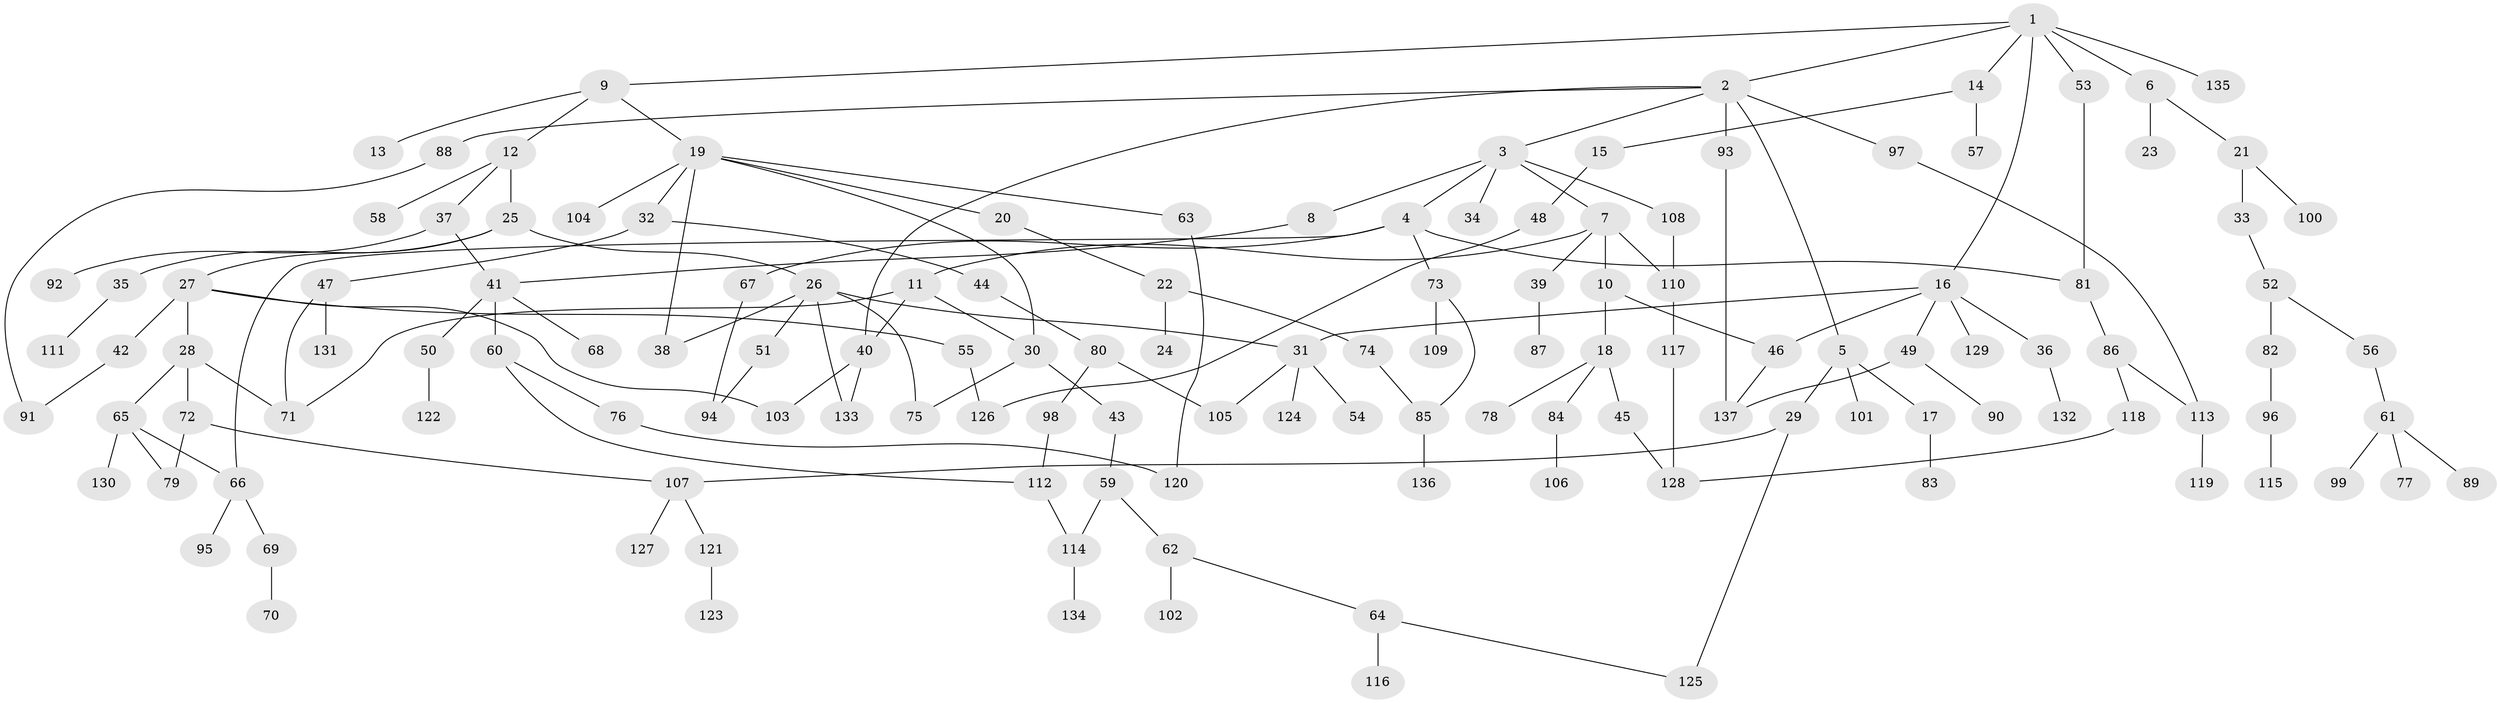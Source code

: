 // coarse degree distribution, {6: 0.057971014492753624, 10: 0.014492753623188406, 4: 0.07246376811594203, 3: 0.2463768115942029, 2: 0.36231884057971014, 5: 0.07246376811594203, 1: 0.17391304347826086}
// Generated by graph-tools (version 1.1) at 2025/43/03/06/25 01:43:18]
// undirected, 137 vertices, 166 edges
graph export_dot {
graph [start="1"]
  node [color=gray90,style=filled];
  1;
  2;
  3;
  4;
  5;
  6;
  7;
  8;
  9;
  10;
  11;
  12;
  13;
  14;
  15;
  16;
  17;
  18;
  19;
  20;
  21;
  22;
  23;
  24;
  25;
  26;
  27;
  28;
  29;
  30;
  31;
  32;
  33;
  34;
  35;
  36;
  37;
  38;
  39;
  40;
  41;
  42;
  43;
  44;
  45;
  46;
  47;
  48;
  49;
  50;
  51;
  52;
  53;
  54;
  55;
  56;
  57;
  58;
  59;
  60;
  61;
  62;
  63;
  64;
  65;
  66;
  67;
  68;
  69;
  70;
  71;
  72;
  73;
  74;
  75;
  76;
  77;
  78;
  79;
  80;
  81;
  82;
  83;
  84;
  85;
  86;
  87;
  88;
  89;
  90;
  91;
  92;
  93;
  94;
  95;
  96;
  97;
  98;
  99;
  100;
  101;
  102;
  103;
  104;
  105;
  106;
  107;
  108;
  109;
  110;
  111;
  112;
  113;
  114;
  115;
  116;
  117;
  118;
  119;
  120;
  121;
  122;
  123;
  124;
  125;
  126;
  127;
  128;
  129;
  130;
  131;
  132;
  133;
  134;
  135;
  136;
  137;
  1 -- 2;
  1 -- 6;
  1 -- 9;
  1 -- 14;
  1 -- 16;
  1 -- 53;
  1 -- 135;
  2 -- 3;
  2 -- 5;
  2 -- 88;
  2 -- 93;
  2 -- 97;
  2 -- 40;
  3 -- 4;
  3 -- 7;
  3 -- 8;
  3 -- 34;
  3 -- 108;
  4 -- 67;
  4 -- 73;
  4 -- 81;
  4 -- 66;
  5 -- 17;
  5 -- 29;
  5 -- 101;
  6 -- 21;
  6 -- 23;
  7 -- 10;
  7 -- 11;
  7 -- 39;
  7 -- 110;
  8 -- 41;
  9 -- 12;
  9 -- 13;
  9 -- 19;
  10 -- 18;
  10 -- 46;
  11 -- 40;
  11 -- 71;
  11 -- 30;
  12 -- 25;
  12 -- 37;
  12 -- 58;
  14 -- 15;
  14 -- 57;
  15 -- 48;
  16 -- 36;
  16 -- 46;
  16 -- 49;
  16 -- 129;
  16 -- 31;
  17 -- 83;
  18 -- 45;
  18 -- 78;
  18 -- 84;
  19 -- 20;
  19 -- 30;
  19 -- 32;
  19 -- 63;
  19 -- 104;
  19 -- 38;
  20 -- 22;
  21 -- 33;
  21 -- 100;
  22 -- 24;
  22 -- 74;
  25 -- 26;
  25 -- 27;
  25 -- 35;
  26 -- 31;
  26 -- 38;
  26 -- 51;
  26 -- 133;
  26 -- 75;
  27 -- 28;
  27 -- 42;
  27 -- 55;
  27 -- 103;
  28 -- 65;
  28 -- 72;
  28 -- 71;
  29 -- 107;
  29 -- 125;
  30 -- 43;
  30 -- 75;
  31 -- 54;
  31 -- 124;
  31 -- 105;
  32 -- 44;
  32 -- 47;
  33 -- 52;
  35 -- 111;
  36 -- 132;
  37 -- 92;
  37 -- 41;
  39 -- 87;
  40 -- 103;
  40 -- 133;
  41 -- 50;
  41 -- 60;
  41 -- 68;
  42 -- 91;
  43 -- 59;
  44 -- 80;
  45 -- 128;
  46 -- 137;
  47 -- 131;
  47 -- 71;
  48 -- 126;
  49 -- 90;
  49 -- 137;
  50 -- 122;
  51 -- 94;
  52 -- 56;
  52 -- 82;
  53 -- 81;
  55 -- 126;
  56 -- 61;
  59 -- 62;
  59 -- 114;
  60 -- 76;
  60 -- 112;
  61 -- 77;
  61 -- 89;
  61 -- 99;
  62 -- 64;
  62 -- 102;
  63 -- 120;
  64 -- 116;
  64 -- 125;
  65 -- 66;
  65 -- 79;
  65 -- 130;
  66 -- 69;
  66 -- 95;
  67 -- 94;
  69 -- 70;
  72 -- 107;
  72 -- 79;
  73 -- 109;
  73 -- 85;
  74 -- 85;
  76 -- 120;
  80 -- 98;
  80 -- 105;
  81 -- 86;
  82 -- 96;
  84 -- 106;
  85 -- 136;
  86 -- 113;
  86 -- 118;
  88 -- 91;
  93 -- 137;
  96 -- 115;
  97 -- 113;
  98 -- 112;
  107 -- 121;
  107 -- 127;
  108 -- 110;
  110 -- 117;
  112 -- 114;
  113 -- 119;
  114 -- 134;
  117 -- 128;
  118 -- 128;
  121 -- 123;
}

